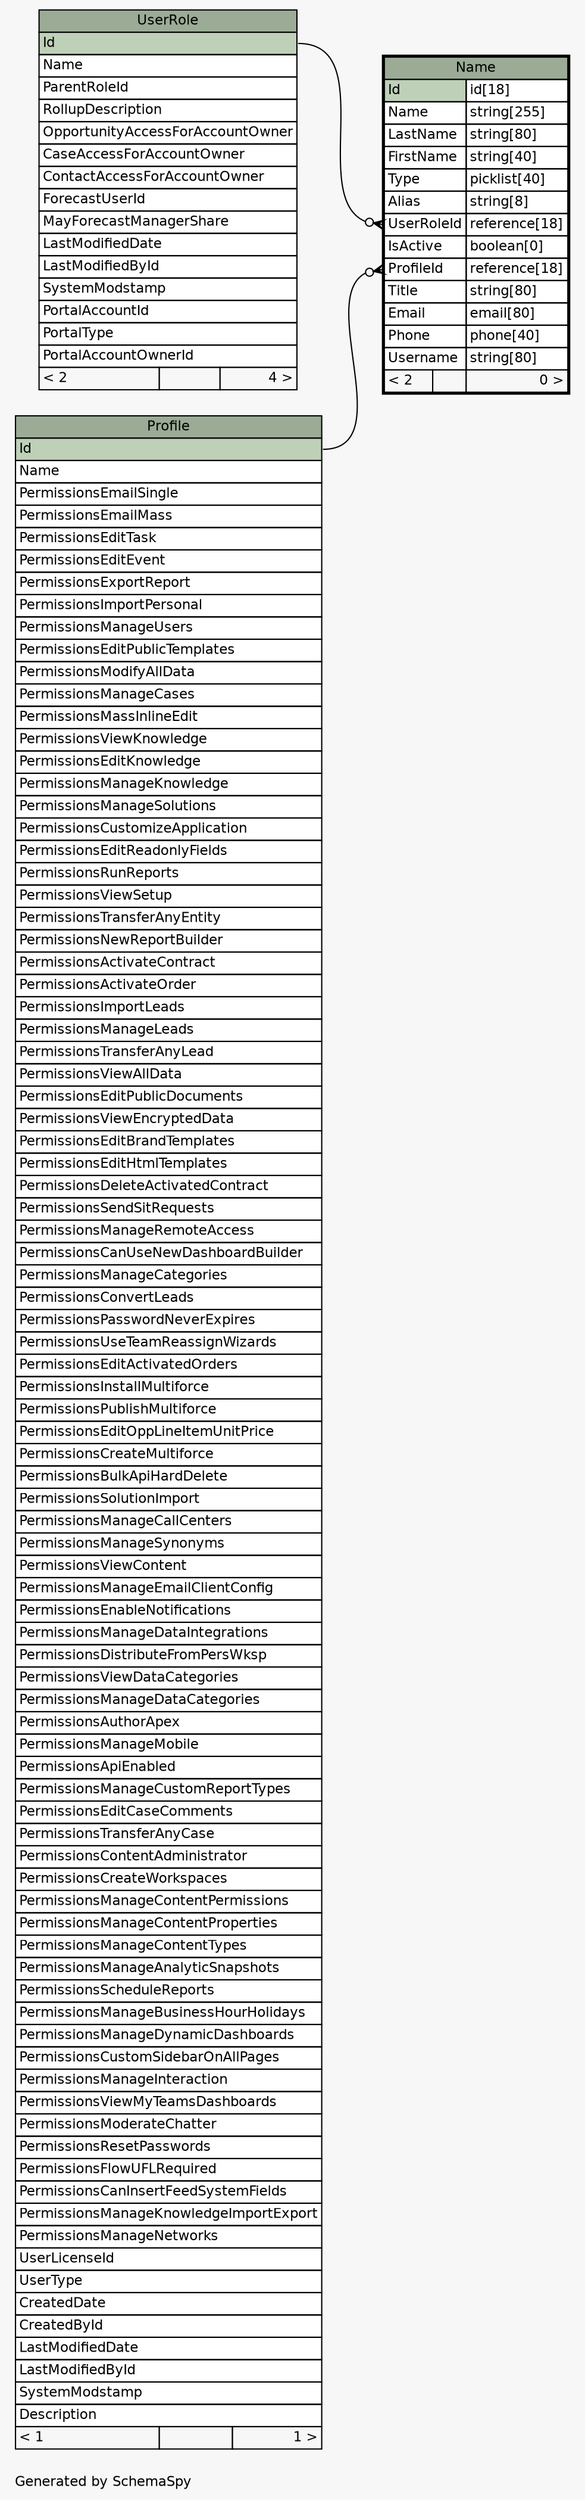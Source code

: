 // dot 2.36.0 on Mac OS X 10.11.6
// SchemaSpy rev 590
digraph "oneDegreeRelationshipsDiagram" {
  graph [
    rankdir="RL"
    bgcolor="#f7f7f7"
    label="\nGenerated by SchemaSpy"
    labeljust="l"
    nodesep="0.18"
    ranksep="0.46"
    fontname="Helvetica"
    fontsize="11"
  ];
  node [
    fontname="Helvetica"
    fontsize="11"
    shape="plaintext"
  ];
  edge [
    arrowsize="0.8"
  ];
  "Name":"ProfileId":w -> "Profile":"Id":e [arrowhead=none dir=back arrowtail=crowodot];
  "Name":"UserRoleId":w -> "UserRole":"Id":e [arrowhead=none dir=back arrowtail=crowodot];
  "Name" [
    label=<
    <TABLE BORDER="2" CELLBORDER="1" CELLSPACING="0" BGCOLOR="#ffffff">
      <TR><TD COLSPAN="3" BGCOLOR="#9bab96" ALIGN="CENTER">Name</TD></TR>
      <TR><TD PORT="Id" COLSPAN="2" BGCOLOR="#bed1b8" ALIGN="LEFT">Id</TD><TD PORT="Id.type" ALIGN="LEFT">id[18]</TD></TR>
      <TR><TD PORT="Name" COLSPAN="2" ALIGN="LEFT">Name</TD><TD PORT="Name.type" ALIGN="LEFT">string[255]</TD></TR>
      <TR><TD PORT="LastName" COLSPAN="2" ALIGN="LEFT">LastName</TD><TD PORT="LastName.type" ALIGN="LEFT">string[80]</TD></TR>
      <TR><TD PORT="FirstName" COLSPAN="2" ALIGN="LEFT">FirstName</TD><TD PORT="FirstName.type" ALIGN="LEFT">string[40]</TD></TR>
      <TR><TD PORT="Type" COLSPAN="2" ALIGN="LEFT">Type</TD><TD PORT="Type.type" ALIGN="LEFT">picklist[40]</TD></TR>
      <TR><TD PORT="Alias" COLSPAN="2" ALIGN="LEFT">Alias</TD><TD PORT="Alias.type" ALIGN="LEFT">string[8]</TD></TR>
      <TR><TD PORT="UserRoleId" COLSPAN="2" ALIGN="LEFT">UserRoleId</TD><TD PORT="UserRoleId.type" ALIGN="LEFT">reference[18]</TD></TR>
      <TR><TD PORT="IsActive" COLSPAN="2" ALIGN="LEFT">IsActive</TD><TD PORT="IsActive.type" ALIGN="LEFT">boolean[0]</TD></TR>
      <TR><TD PORT="ProfileId" COLSPAN="2" ALIGN="LEFT">ProfileId</TD><TD PORT="ProfileId.type" ALIGN="LEFT">reference[18]</TD></TR>
      <TR><TD PORT="Title" COLSPAN="2" ALIGN="LEFT">Title</TD><TD PORT="Title.type" ALIGN="LEFT">string[80]</TD></TR>
      <TR><TD PORT="Email" COLSPAN="2" ALIGN="LEFT">Email</TD><TD PORT="Email.type" ALIGN="LEFT">email[80]</TD></TR>
      <TR><TD PORT="Phone" COLSPAN="2" ALIGN="LEFT">Phone</TD><TD PORT="Phone.type" ALIGN="LEFT">phone[40]</TD></TR>
      <TR><TD PORT="Username" COLSPAN="2" ALIGN="LEFT">Username</TD><TD PORT="Username.type" ALIGN="LEFT">string[80]</TD></TR>
      <TR><TD ALIGN="LEFT" BGCOLOR="#f7f7f7">&lt; 2</TD><TD ALIGN="RIGHT" BGCOLOR="#f7f7f7">  </TD><TD ALIGN="RIGHT" BGCOLOR="#f7f7f7">0 &gt;</TD></TR>
    </TABLE>>
    URL="Name.html"
    tooltip="Name"
  ];
  "Profile" [
    label=<
    <TABLE BORDER="0" CELLBORDER="1" CELLSPACING="0" BGCOLOR="#ffffff">
      <TR><TD COLSPAN="3" BGCOLOR="#9bab96" ALIGN="CENTER">Profile</TD></TR>
      <TR><TD PORT="Id" COLSPAN="3" BGCOLOR="#bed1b8" ALIGN="LEFT">Id</TD></TR>
      <TR><TD PORT="Name" COLSPAN="3" ALIGN="LEFT">Name</TD></TR>
      <TR><TD PORT="PermissionsEmailSingle" COLSPAN="3" ALIGN="LEFT">PermissionsEmailSingle</TD></TR>
      <TR><TD PORT="PermissionsEmailMass" COLSPAN="3" ALIGN="LEFT">PermissionsEmailMass</TD></TR>
      <TR><TD PORT="PermissionsEditTask" COLSPAN="3" ALIGN="LEFT">PermissionsEditTask</TD></TR>
      <TR><TD PORT="PermissionsEditEvent" COLSPAN="3" ALIGN="LEFT">PermissionsEditEvent</TD></TR>
      <TR><TD PORT="PermissionsExportReport" COLSPAN="3" ALIGN="LEFT">PermissionsExportReport</TD></TR>
      <TR><TD PORT="PermissionsImportPersonal" COLSPAN="3" ALIGN="LEFT">PermissionsImportPersonal</TD></TR>
      <TR><TD PORT="PermissionsManageUsers" COLSPAN="3" ALIGN="LEFT">PermissionsManageUsers</TD></TR>
      <TR><TD PORT="PermissionsEditPublicTemplates" COLSPAN="3" ALIGN="LEFT">PermissionsEditPublicTemplates</TD></TR>
      <TR><TD PORT="PermissionsModifyAllData" COLSPAN="3" ALIGN="LEFT">PermissionsModifyAllData</TD></TR>
      <TR><TD PORT="PermissionsManageCases" COLSPAN="3" ALIGN="LEFT">PermissionsManageCases</TD></TR>
      <TR><TD PORT="PermissionsMassInlineEdit" COLSPAN="3" ALIGN="LEFT">PermissionsMassInlineEdit</TD></TR>
      <TR><TD PORT="PermissionsViewKnowledge" COLSPAN="3" ALIGN="LEFT">PermissionsViewKnowledge</TD></TR>
      <TR><TD PORT="PermissionsEditKnowledge" COLSPAN="3" ALIGN="LEFT">PermissionsEditKnowledge</TD></TR>
      <TR><TD PORT="PermissionsManageKnowledge" COLSPAN="3" ALIGN="LEFT">PermissionsManageKnowledge</TD></TR>
      <TR><TD PORT="PermissionsManageSolutions" COLSPAN="3" ALIGN="LEFT">PermissionsManageSolutions</TD></TR>
      <TR><TD PORT="PermissionsCustomizeApplication" COLSPAN="3" ALIGN="LEFT">PermissionsCustomizeApplication</TD></TR>
      <TR><TD PORT="PermissionsEditReadonlyFields" COLSPAN="3" ALIGN="LEFT">PermissionsEditReadonlyFields</TD></TR>
      <TR><TD PORT="PermissionsRunReports" COLSPAN="3" ALIGN="LEFT">PermissionsRunReports</TD></TR>
      <TR><TD PORT="PermissionsViewSetup" COLSPAN="3" ALIGN="LEFT">PermissionsViewSetup</TD></TR>
      <TR><TD PORT="PermissionsTransferAnyEntity" COLSPAN="3" ALIGN="LEFT">PermissionsTransferAnyEntity</TD></TR>
      <TR><TD PORT="PermissionsNewReportBuilder" COLSPAN="3" ALIGN="LEFT">PermissionsNewReportBuilder</TD></TR>
      <TR><TD PORT="PermissionsActivateContract" COLSPAN="3" ALIGN="LEFT">PermissionsActivateContract</TD></TR>
      <TR><TD PORT="PermissionsActivateOrder" COLSPAN="3" ALIGN="LEFT">PermissionsActivateOrder</TD></TR>
      <TR><TD PORT="PermissionsImportLeads" COLSPAN="3" ALIGN="LEFT">PermissionsImportLeads</TD></TR>
      <TR><TD PORT="PermissionsManageLeads" COLSPAN="3" ALIGN="LEFT">PermissionsManageLeads</TD></TR>
      <TR><TD PORT="PermissionsTransferAnyLead" COLSPAN="3" ALIGN="LEFT">PermissionsTransferAnyLead</TD></TR>
      <TR><TD PORT="PermissionsViewAllData" COLSPAN="3" ALIGN="LEFT">PermissionsViewAllData</TD></TR>
      <TR><TD PORT="PermissionsEditPublicDocuments" COLSPAN="3" ALIGN="LEFT">PermissionsEditPublicDocuments</TD></TR>
      <TR><TD PORT="PermissionsViewEncryptedData" COLSPAN="3" ALIGN="LEFT">PermissionsViewEncryptedData</TD></TR>
      <TR><TD PORT="PermissionsEditBrandTemplates" COLSPAN="3" ALIGN="LEFT">PermissionsEditBrandTemplates</TD></TR>
      <TR><TD PORT="PermissionsEditHtmlTemplates" COLSPAN="3" ALIGN="LEFT">PermissionsEditHtmlTemplates</TD></TR>
      <TR><TD PORT="PermissionsDeleteActivatedContract" COLSPAN="3" ALIGN="LEFT">PermissionsDeleteActivatedContract</TD></TR>
      <TR><TD PORT="PermissionsSendSitRequests" COLSPAN="3" ALIGN="LEFT">PermissionsSendSitRequests</TD></TR>
      <TR><TD PORT="PermissionsManageRemoteAccess" COLSPAN="3" ALIGN="LEFT">PermissionsManageRemoteAccess</TD></TR>
      <TR><TD PORT="PermissionsCanUseNewDashboardBuilder" COLSPAN="3" ALIGN="LEFT">PermissionsCanUseNewDashboardBuilder</TD></TR>
      <TR><TD PORT="PermissionsManageCategories" COLSPAN="3" ALIGN="LEFT">PermissionsManageCategories</TD></TR>
      <TR><TD PORT="PermissionsConvertLeads" COLSPAN="3" ALIGN="LEFT">PermissionsConvertLeads</TD></TR>
      <TR><TD PORT="PermissionsPasswordNeverExpires" COLSPAN="3" ALIGN="LEFT">PermissionsPasswordNeverExpires</TD></TR>
      <TR><TD PORT="PermissionsUseTeamReassignWizards" COLSPAN="3" ALIGN="LEFT">PermissionsUseTeamReassignWizards</TD></TR>
      <TR><TD PORT="PermissionsEditActivatedOrders" COLSPAN="3" ALIGN="LEFT">PermissionsEditActivatedOrders</TD></TR>
      <TR><TD PORT="PermissionsInstallMultiforce" COLSPAN="3" ALIGN="LEFT">PermissionsInstallMultiforce</TD></TR>
      <TR><TD PORT="PermissionsPublishMultiforce" COLSPAN="3" ALIGN="LEFT">PermissionsPublishMultiforce</TD></TR>
      <TR><TD PORT="PermissionsEditOppLineItemUnitPrice" COLSPAN="3" ALIGN="LEFT">PermissionsEditOppLineItemUnitPrice</TD></TR>
      <TR><TD PORT="PermissionsCreateMultiforce" COLSPAN="3" ALIGN="LEFT">PermissionsCreateMultiforce</TD></TR>
      <TR><TD PORT="PermissionsBulkApiHardDelete" COLSPAN="3" ALIGN="LEFT">PermissionsBulkApiHardDelete</TD></TR>
      <TR><TD PORT="PermissionsSolutionImport" COLSPAN="3" ALIGN="LEFT">PermissionsSolutionImport</TD></TR>
      <TR><TD PORT="PermissionsManageCallCenters" COLSPAN="3" ALIGN="LEFT">PermissionsManageCallCenters</TD></TR>
      <TR><TD PORT="PermissionsManageSynonyms" COLSPAN="3" ALIGN="LEFT">PermissionsManageSynonyms</TD></TR>
      <TR><TD PORT="PermissionsViewContent" COLSPAN="3" ALIGN="LEFT">PermissionsViewContent</TD></TR>
      <TR><TD PORT="PermissionsManageEmailClientConfig" COLSPAN="3" ALIGN="LEFT">PermissionsManageEmailClientConfig</TD></TR>
      <TR><TD PORT="PermissionsEnableNotifications" COLSPAN="3" ALIGN="LEFT">PermissionsEnableNotifications</TD></TR>
      <TR><TD PORT="PermissionsManageDataIntegrations" COLSPAN="3" ALIGN="LEFT">PermissionsManageDataIntegrations</TD></TR>
      <TR><TD PORT="PermissionsDistributeFromPersWksp" COLSPAN="3" ALIGN="LEFT">PermissionsDistributeFromPersWksp</TD></TR>
      <TR><TD PORT="PermissionsViewDataCategories" COLSPAN="3" ALIGN="LEFT">PermissionsViewDataCategories</TD></TR>
      <TR><TD PORT="PermissionsManageDataCategories" COLSPAN="3" ALIGN="LEFT">PermissionsManageDataCategories</TD></TR>
      <TR><TD PORT="PermissionsAuthorApex" COLSPAN="3" ALIGN="LEFT">PermissionsAuthorApex</TD></TR>
      <TR><TD PORT="PermissionsManageMobile" COLSPAN="3" ALIGN="LEFT">PermissionsManageMobile</TD></TR>
      <TR><TD PORT="PermissionsApiEnabled" COLSPAN="3" ALIGN="LEFT">PermissionsApiEnabled</TD></TR>
      <TR><TD PORT="PermissionsManageCustomReportTypes" COLSPAN="3" ALIGN="LEFT">PermissionsManageCustomReportTypes</TD></TR>
      <TR><TD PORT="PermissionsEditCaseComments" COLSPAN="3" ALIGN="LEFT">PermissionsEditCaseComments</TD></TR>
      <TR><TD PORT="PermissionsTransferAnyCase" COLSPAN="3" ALIGN="LEFT">PermissionsTransferAnyCase</TD></TR>
      <TR><TD PORT="PermissionsContentAdministrator" COLSPAN="3" ALIGN="LEFT">PermissionsContentAdministrator</TD></TR>
      <TR><TD PORT="PermissionsCreateWorkspaces" COLSPAN="3" ALIGN="LEFT">PermissionsCreateWorkspaces</TD></TR>
      <TR><TD PORT="PermissionsManageContentPermissions" COLSPAN="3" ALIGN="LEFT">PermissionsManageContentPermissions</TD></TR>
      <TR><TD PORT="PermissionsManageContentProperties" COLSPAN="3" ALIGN="LEFT">PermissionsManageContentProperties</TD></TR>
      <TR><TD PORT="PermissionsManageContentTypes" COLSPAN="3" ALIGN="LEFT">PermissionsManageContentTypes</TD></TR>
      <TR><TD PORT="PermissionsManageAnalyticSnapshots" COLSPAN="3" ALIGN="LEFT">PermissionsManageAnalyticSnapshots</TD></TR>
      <TR><TD PORT="PermissionsScheduleReports" COLSPAN="3" ALIGN="LEFT">PermissionsScheduleReports</TD></TR>
      <TR><TD PORT="PermissionsManageBusinessHourHolidays" COLSPAN="3" ALIGN="LEFT">PermissionsManageBusinessHourHolidays</TD></TR>
      <TR><TD PORT="PermissionsManageDynamicDashboards" COLSPAN="3" ALIGN="LEFT">PermissionsManageDynamicDashboards</TD></TR>
      <TR><TD PORT="PermissionsCustomSidebarOnAllPages" COLSPAN="3" ALIGN="LEFT">PermissionsCustomSidebarOnAllPages</TD></TR>
      <TR><TD PORT="PermissionsManageInteraction" COLSPAN="3" ALIGN="LEFT">PermissionsManageInteraction</TD></TR>
      <TR><TD PORT="PermissionsViewMyTeamsDashboards" COLSPAN="3" ALIGN="LEFT">PermissionsViewMyTeamsDashboards</TD></TR>
      <TR><TD PORT="PermissionsModerateChatter" COLSPAN="3" ALIGN="LEFT">PermissionsModerateChatter</TD></TR>
      <TR><TD PORT="PermissionsResetPasswords" COLSPAN="3" ALIGN="LEFT">PermissionsResetPasswords</TD></TR>
      <TR><TD PORT="PermissionsFlowUFLRequired" COLSPAN="3" ALIGN="LEFT">PermissionsFlowUFLRequired</TD></TR>
      <TR><TD PORT="PermissionsCanInsertFeedSystemFields" COLSPAN="3" ALIGN="LEFT">PermissionsCanInsertFeedSystemFields</TD></TR>
      <TR><TD PORT="PermissionsManageKnowledgeImportExport" COLSPAN="3" ALIGN="LEFT">PermissionsManageKnowledgeImportExport</TD></TR>
      <TR><TD PORT="PermissionsManageNetworks" COLSPAN="3" ALIGN="LEFT">PermissionsManageNetworks</TD></TR>
      <TR><TD PORT="UserLicenseId" COLSPAN="3" ALIGN="LEFT">UserLicenseId</TD></TR>
      <TR><TD PORT="UserType" COLSPAN="3" ALIGN="LEFT">UserType</TD></TR>
      <TR><TD PORT="CreatedDate" COLSPAN="3" ALIGN="LEFT">CreatedDate</TD></TR>
      <TR><TD PORT="CreatedById" COLSPAN="3" ALIGN="LEFT">CreatedById</TD></TR>
      <TR><TD PORT="LastModifiedDate" COLSPAN="3" ALIGN="LEFT">LastModifiedDate</TD></TR>
      <TR><TD PORT="LastModifiedById" COLSPAN="3" ALIGN="LEFT">LastModifiedById</TD></TR>
      <TR><TD PORT="SystemModstamp" COLSPAN="3" ALIGN="LEFT">SystemModstamp</TD></TR>
      <TR><TD PORT="Description" COLSPAN="3" ALIGN="LEFT">Description</TD></TR>
      <TR><TD ALIGN="LEFT" BGCOLOR="#f7f7f7">&lt; 1</TD><TD ALIGN="RIGHT" BGCOLOR="#f7f7f7">  </TD><TD ALIGN="RIGHT" BGCOLOR="#f7f7f7">1 &gt;</TD></TR>
    </TABLE>>
    URL="Profile.html"
    tooltip="Profile"
  ];
  "UserRole" [
    label=<
    <TABLE BORDER="0" CELLBORDER="1" CELLSPACING="0" BGCOLOR="#ffffff">
      <TR><TD COLSPAN="3" BGCOLOR="#9bab96" ALIGN="CENTER">UserRole</TD></TR>
      <TR><TD PORT="Id" COLSPAN="3" BGCOLOR="#bed1b8" ALIGN="LEFT">Id</TD></TR>
      <TR><TD PORT="Name" COLSPAN="3" ALIGN="LEFT">Name</TD></TR>
      <TR><TD PORT="ParentRoleId" COLSPAN="3" ALIGN="LEFT">ParentRoleId</TD></TR>
      <TR><TD PORT="RollupDescription" COLSPAN="3" ALIGN="LEFT">RollupDescription</TD></TR>
      <TR><TD PORT="OpportunityAccessForAccountOwner" COLSPAN="3" ALIGN="LEFT">OpportunityAccessForAccountOwner</TD></TR>
      <TR><TD PORT="CaseAccessForAccountOwner" COLSPAN="3" ALIGN="LEFT">CaseAccessForAccountOwner</TD></TR>
      <TR><TD PORT="ContactAccessForAccountOwner" COLSPAN="3" ALIGN="LEFT">ContactAccessForAccountOwner</TD></TR>
      <TR><TD PORT="ForecastUserId" COLSPAN="3" ALIGN="LEFT">ForecastUserId</TD></TR>
      <TR><TD PORT="MayForecastManagerShare" COLSPAN="3" ALIGN="LEFT">MayForecastManagerShare</TD></TR>
      <TR><TD PORT="LastModifiedDate" COLSPAN="3" ALIGN="LEFT">LastModifiedDate</TD></TR>
      <TR><TD PORT="LastModifiedById" COLSPAN="3" ALIGN="LEFT">LastModifiedById</TD></TR>
      <TR><TD PORT="SystemModstamp" COLSPAN="3" ALIGN="LEFT">SystemModstamp</TD></TR>
      <TR><TD PORT="PortalAccountId" COLSPAN="3" ALIGN="LEFT">PortalAccountId</TD></TR>
      <TR><TD PORT="PortalType" COLSPAN="3" ALIGN="LEFT">PortalType</TD></TR>
      <TR><TD PORT="PortalAccountOwnerId" COLSPAN="3" ALIGN="LEFT">PortalAccountOwnerId</TD></TR>
      <TR><TD ALIGN="LEFT" BGCOLOR="#f7f7f7">&lt; 2</TD><TD ALIGN="RIGHT" BGCOLOR="#f7f7f7">  </TD><TD ALIGN="RIGHT" BGCOLOR="#f7f7f7">4 &gt;</TD></TR>
    </TABLE>>
    URL="UserRole.html"
    tooltip="UserRole"
  ];
}
